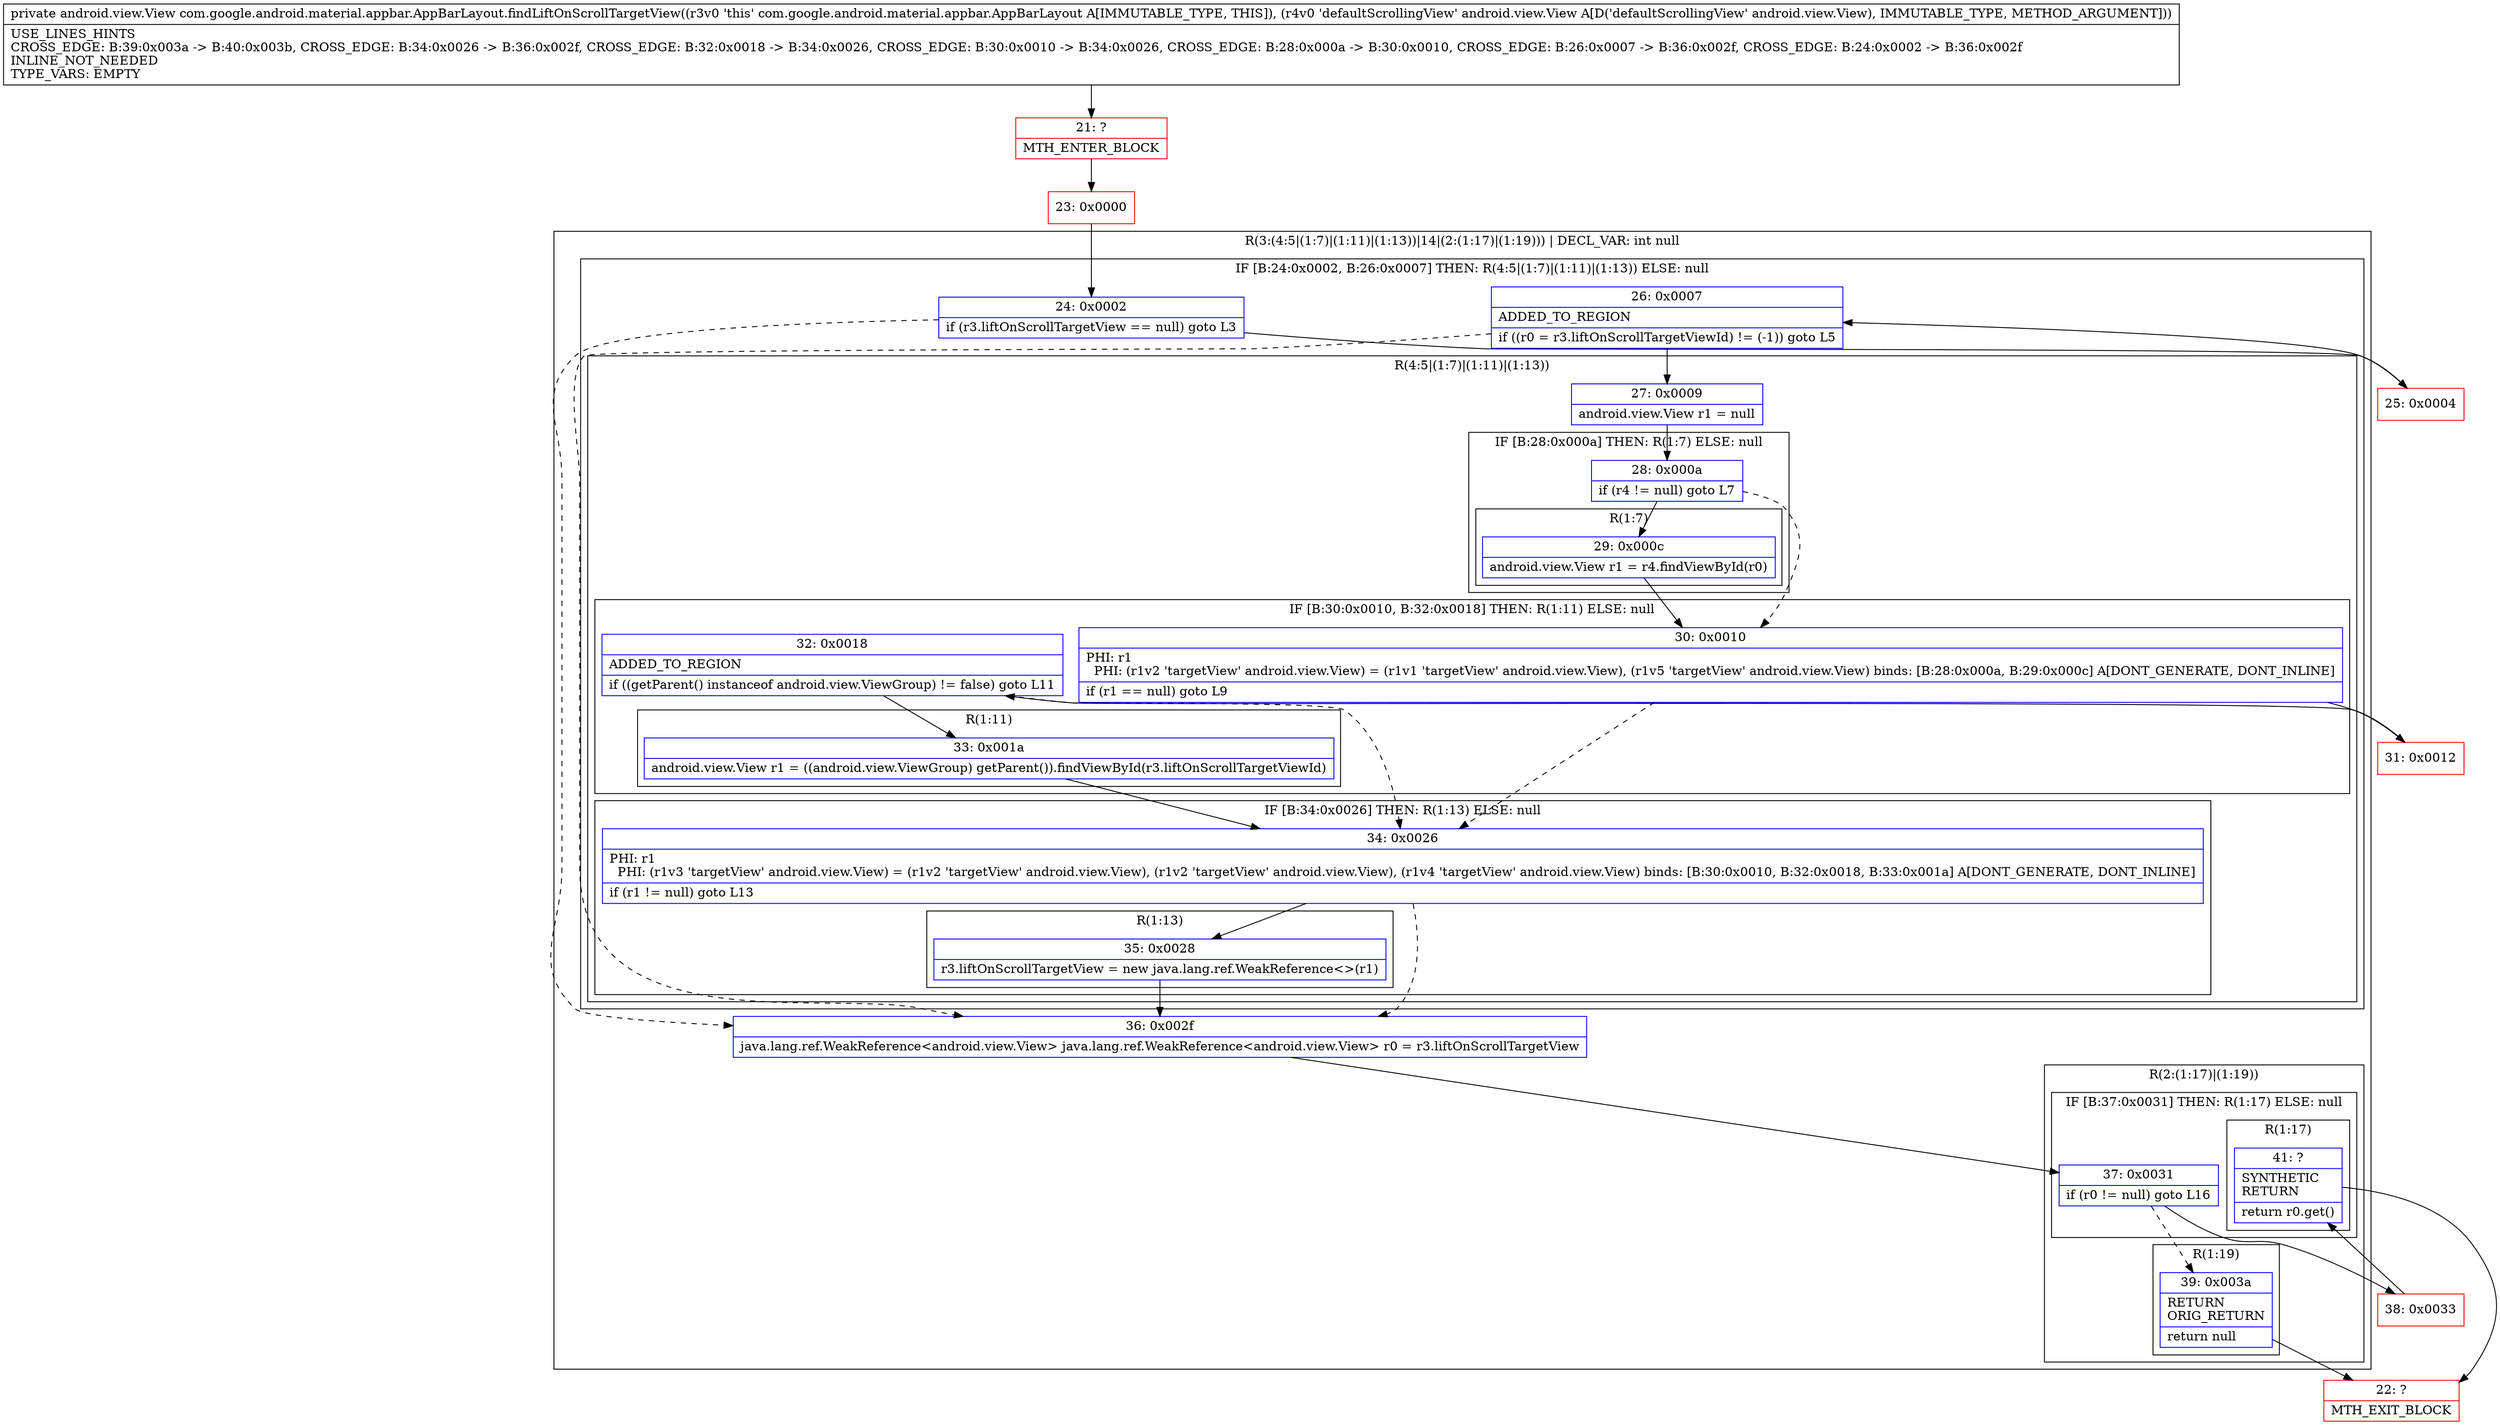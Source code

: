 digraph "CFG forcom.google.android.material.appbar.AppBarLayout.findLiftOnScrollTargetView(Landroid\/view\/View;)Landroid\/view\/View;" {
subgraph cluster_Region_1197457930 {
label = "R(3:(4:5|(1:7)|(1:11)|(1:13))|14|(2:(1:17)|(1:19))) | DECL_VAR: int null\l";
node [shape=record,color=blue];
subgraph cluster_IfRegion_1973580570 {
label = "IF [B:24:0x0002, B:26:0x0007] THEN: R(4:5|(1:7)|(1:11)|(1:13)) ELSE: null";
node [shape=record,color=blue];
Node_24 [shape=record,label="{24\:\ 0x0002|if (r3.liftOnScrollTargetView == null) goto L3\l}"];
Node_26 [shape=record,label="{26\:\ 0x0007|ADDED_TO_REGION\l|if ((r0 = r3.liftOnScrollTargetViewId) != (\-1)) goto L5\l}"];
subgraph cluster_Region_608266295 {
label = "R(4:5|(1:7)|(1:11)|(1:13))";
node [shape=record,color=blue];
Node_27 [shape=record,label="{27\:\ 0x0009|android.view.View r1 = null\l}"];
subgraph cluster_IfRegion_566029295 {
label = "IF [B:28:0x000a] THEN: R(1:7) ELSE: null";
node [shape=record,color=blue];
Node_28 [shape=record,label="{28\:\ 0x000a|if (r4 != null) goto L7\l}"];
subgraph cluster_Region_97458389 {
label = "R(1:7)";
node [shape=record,color=blue];
Node_29 [shape=record,label="{29\:\ 0x000c|android.view.View r1 = r4.findViewById(r0)\l}"];
}
}
subgraph cluster_IfRegion_47110521 {
label = "IF [B:30:0x0010, B:32:0x0018] THEN: R(1:11) ELSE: null";
node [shape=record,color=blue];
Node_30 [shape=record,label="{30\:\ 0x0010|PHI: r1 \l  PHI: (r1v2 'targetView' android.view.View) = (r1v1 'targetView' android.view.View), (r1v5 'targetView' android.view.View) binds: [B:28:0x000a, B:29:0x000c] A[DONT_GENERATE, DONT_INLINE]\l|if (r1 == null) goto L9\l}"];
Node_32 [shape=record,label="{32\:\ 0x0018|ADDED_TO_REGION\l|if ((getParent() instanceof android.view.ViewGroup) != false) goto L11\l}"];
subgraph cluster_Region_490189095 {
label = "R(1:11)";
node [shape=record,color=blue];
Node_33 [shape=record,label="{33\:\ 0x001a|android.view.View r1 = ((android.view.ViewGroup) getParent()).findViewById(r3.liftOnScrollTargetViewId)\l}"];
}
}
subgraph cluster_IfRegion_769726919 {
label = "IF [B:34:0x0026] THEN: R(1:13) ELSE: null";
node [shape=record,color=blue];
Node_34 [shape=record,label="{34\:\ 0x0026|PHI: r1 \l  PHI: (r1v3 'targetView' android.view.View) = (r1v2 'targetView' android.view.View), (r1v2 'targetView' android.view.View), (r1v4 'targetView' android.view.View) binds: [B:30:0x0010, B:32:0x0018, B:33:0x001a] A[DONT_GENERATE, DONT_INLINE]\l|if (r1 != null) goto L13\l}"];
subgraph cluster_Region_234830805 {
label = "R(1:13)";
node [shape=record,color=blue];
Node_35 [shape=record,label="{35\:\ 0x0028|r3.liftOnScrollTargetView = new java.lang.ref.WeakReference\<\>(r1)\l}"];
}
}
}
}
Node_36 [shape=record,label="{36\:\ 0x002f|java.lang.ref.WeakReference\<android.view.View\> java.lang.ref.WeakReference\<android.view.View\> r0 = r3.liftOnScrollTargetView\l}"];
subgraph cluster_Region_1284295497 {
label = "R(2:(1:17)|(1:19))";
node [shape=record,color=blue];
subgraph cluster_IfRegion_968112798 {
label = "IF [B:37:0x0031] THEN: R(1:17) ELSE: null";
node [shape=record,color=blue];
Node_37 [shape=record,label="{37\:\ 0x0031|if (r0 != null) goto L16\l}"];
subgraph cluster_Region_1094240194 {
label = "R(1:17)";
node [shape=record,color=blue];
Node_41 [shape=record,label="{41\:\ ?|SYNTHETIC\lRETURN\l|return r0.get()\l}"];
}
}
subgraph cluster_Region_2058896220 {
label = "R(1:19)";
node [shape=record,color=blue];
Node_39 [shape=record,label="{39\:\ 0x003a|RETURN\lORIG_RETURN\l|return null\l}"];
}
}
}
Node_21 [shape=record,color=red,label="{21\:\ ?|MTH_ENTER_BLOCK\l}"];
Node_23 [shape=record,color=red,label="{23\:\ 0x0000}"];
Node_25 [shape=record,color=red,label="{25\:\ 0x0004}"];
Node_31 [shape=record,color=red,label="{31\:\ 0x0012}"];
Node_38 [shape=record,color=red,label="{38\:\ 0x0033}"];
Node_22 [shape=record,color=red,label="{22\:\ ?|MTH_EXIT_BLOCK\l}"];
MethodNode[shape=record,label="{private android.view.View com.google.android.material.appbar.AppBarLayout.findLiftOnScrollTargetView((r3v0 'this' com.google.android.material.appbar.AppBarLayout A[IMMUTABLE_TYPE, THIS]), (r4v0 'defaultScrollingView' android.view.View A[D('defaultScrollingView' android.view.View), IMMUTABLE_TYPE, METHOD_ARGUMENT]))  | USE_LINES_HINTS\lCROSS_EDGE: B:39:0x003a \-\> B:40:0x003b, CROSS_EDGE: B:34:0x0026 \-\> B:36:0x002f, CROSS_EDGE: B:32:0x0018 \-\> B:34:0x0026, CROSS_EDGE: B:30:0x0010 \-\> B:34:0x0026, CROSS_EDGE: B:28:0x000a \-\> B:30:0x0010, CROSS_EDGE: B:26:0x0007 \-\> B:36:0x002f, CROSS_EDGE: B:24:0x0002 \-\> B:36:0x002f\lINLINE_NOT_NEEDED\lTYPE_VARS: EMPTY\l}"];
MethodNode -> Node_21;Node_24 -> Node_25;
Node_24 -> Node_36[style=dashed];
Node_26 -> Node_27;
Node_26 -> Node_36[style=dashed];
Node_27 -> Node_28;
Node_28 -> Node_29;
Node_28 -> Node_30[style=dashed];
Node_29 -> Node_30;
Node_30 -> Node_31;
Node_30 -> Node_34[style=dashed];
Node_32 -> Node_33;
Node_32 -> Node_34[style=dashed];
Node_33 -> Node_34;
Node_34 -> Node_35;
Node_34 -> Node_36[style=dashed];
Node_35 -> Node_36;
Node_36 -> Node_37;
Node_37 -> Node_38;
Node_37 -> Node_39[style=dashed];
Node_41 -> Node_22;
Node_39 -> Node_22;
Node_21 -> Node_23;
Node_23 -> Node_24;
Node_25 -> Node_26;
Node_31 -> Node_32;
Node_38 -> Node_41;
}

